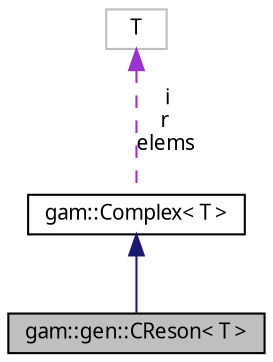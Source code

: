 digraph "gam::gen::CReson&lt; T &gt;"
{
 // LATEX_PDF_SIZE
  bgcolor="transparent";
  edge [fontname="FreeSans.ttf",fontsize="10",labelfontname="FreeSans.ttf",labelfontsize="10"];
  node [fontname="FreeSans.ttf",fontsize="10",shape=record];
  Node1 [label="gam::gen::CReson\< T \>",height=0.2,width=0.4,color="black", fillcolor="grey75", style="filled", fontcolor="black",tooltip="Complex resonator."];
  Node2 -> Node1 [dir="back",color="midnightblue",fontsize="10",style="solid",fontname="FreeSans.ttf"];
  Node2 [label="gam::Complex\< T \>",height=0.2,width=0.4,color="black",URL="$classgam_1_1_complex.html",tooltip="Complex number."];
  Node3 -> Node2 [dir="back",color="darkorchid3",fontsize="10",style="dashed",label=" i\nr\nelems" ,fontname="FreeSans.ttf"];
  Node3 [label="T",height=0.2,width=0.4,color="grey75",tooltip=" "];
}
